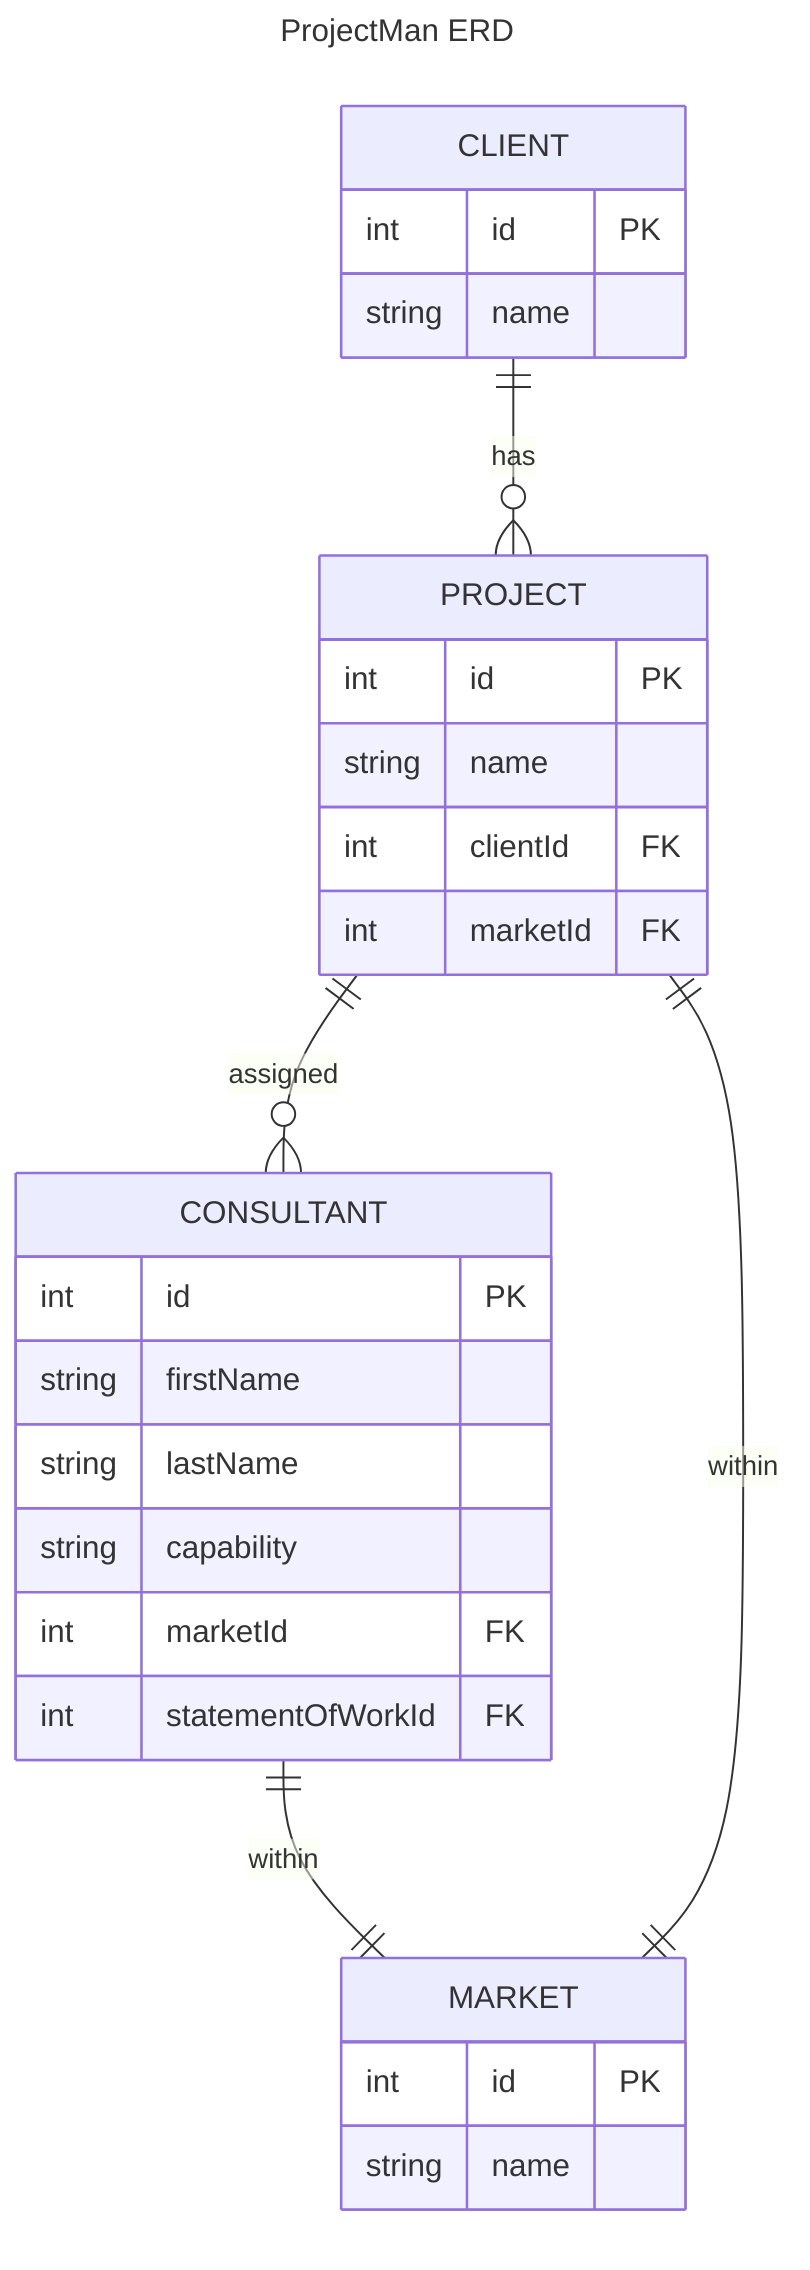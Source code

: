 ---
title: ProjectMan ERD
---
erDiagram
    CLIENT ||--o{ PROJECT : has
    CLIENT {
        int id PK
        string name
    }
    PROJECT {
        int id PK
        string name
        int clientId FK
        int marketId FK
    }
    PROJECT ||--o{ CONSULTANT : assigned
    CONSULTANT {
        int id PK
        string firstName
        string lastName
        string capability
        int marketId FK
        int statementOfWorkId FK
    }
    CONSULTANT ||--|| MARKET : within
    PROJECT ||--|| MARKET : within
    MARKET {
        int id PK
        string name
    }
